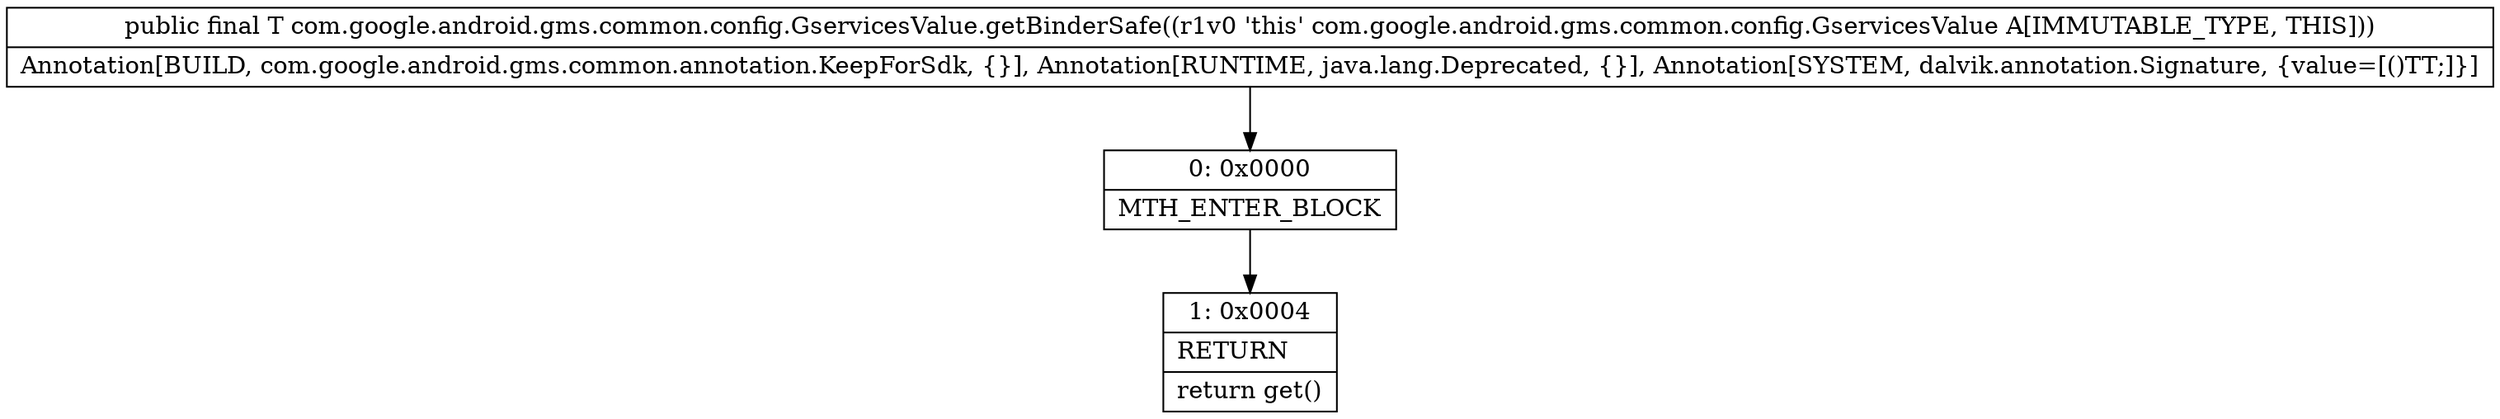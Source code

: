 digraph "CFG forcom.google.android.gms.common.config.GservicesValue.getBinderSafe()Ljava\/lang\/Object;" {
Node_0 [shape=record,label="{0\:\ 0x0000|MTH_ENTER_BLOCK\l}"];
Node_1 [shape=record,label="{1\:\ 0x0004|RETURN\l|return get()\l}"];
MethodNode[shape=record,label="{public final T com.google.android.gms.common.config.GservicesValue.getBinderSafe((r1v0 'this' com.google.android.gms.common.config.GservicesValue A[IMMUTABLE_TYPE, THIS]))  | Annotation[BUILD, com.google.android.gms.common.annotation.KeepForSdk, \{\}], Annotation[RUNTIME, java.lang.Deprecated, \{\}], Annotation[SYSTEM, dalvik.annotation.Signature, \{value=[()TT;]\}]\l}"];
MethodNode -> Node_0;
Node_0 -> Node_1;
}


